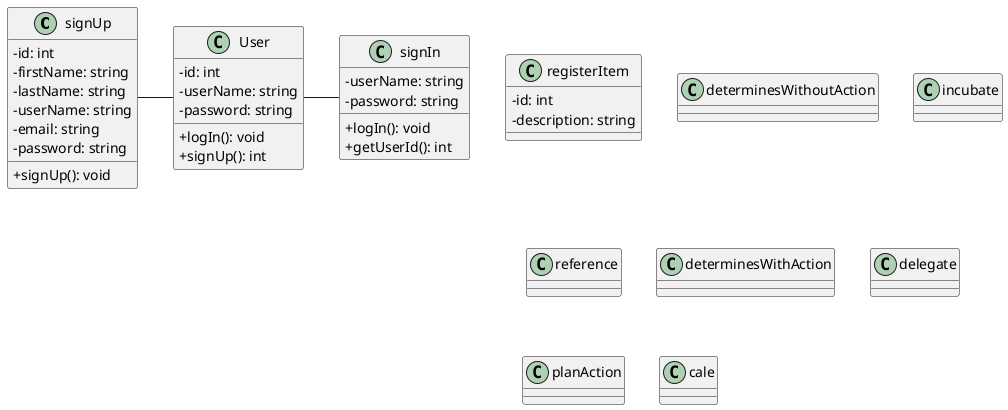 @startuml meusys

skinparam ClassAttributeIconSize 0

class signUp {
  - id: int
  - firstName: string
  - lastName: string
  - userName: string
  - email: string
  - password: string

  + signUp(): void
}

class User {
  - id: int
  - userName: string
  - password: string

  + logIn(): void
  + signUp(): int
}

class signIn {
  - userName: string
  - password: string

  + logIn(): void
  + getUserId(): int
}

class registerItem {
  - id: int
  - description: string
}
class determinesWithoutAction {}
class incubate {}
class reference {}
class determinesWithAction {}
class delegate {}
class planAction {}
class cale

signUp - User
User - signIn

' scale 1
' left to right direction
' skinparam PackageStyle rectangle
' actor newUser
' actor user
' rectangle meusys {
  ' 
  ' newUser -- (register)
  ' newUser -u-> user
  ' user -- (login)
  ' user -- (write)
  ' user -- (audio)
  ' user -- (video)
  ' user -- (photography)
  ' user -- (attach file)
  ' user -- (determines)
  ' user -- (act)
' 
  ' (write)       -d.> (register item): include
  ' (audio)       -d.> (register item): include
  ' (video)       -d.> (register item): include
  ' (photography) -d.> (register item): include
  ' (attach file) -d.> (register item): include
' 
  ' (determines) <.d- (delegate)               : extend
  ' (determines) <.d- (plan action)            : extend
  ' (determines) <.d- (remove register item)   : extend
  ' (determines) <.d- (incubate register item) : extend
  ' (determines) <.d- (reference register item): extend
' }
@enduml 